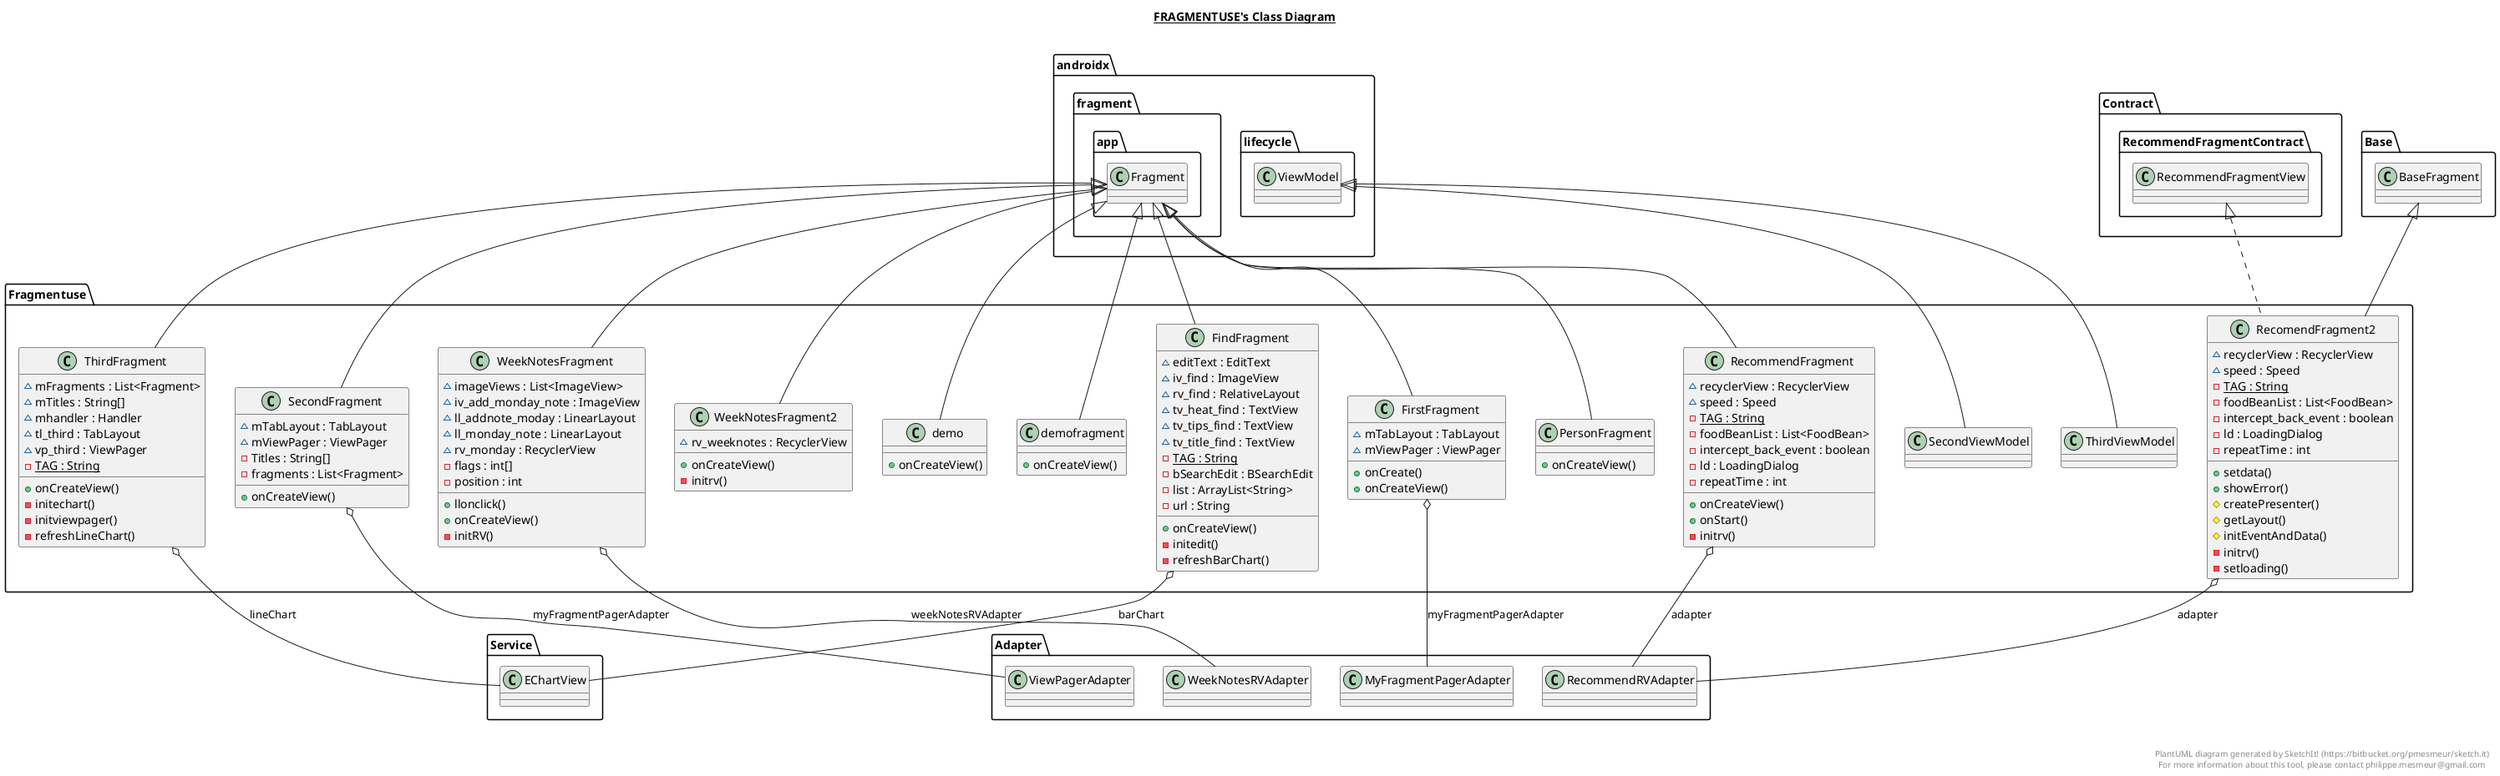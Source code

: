 @startuml

title __FRAGMENTUSE's Class Diagram__\n

  namespace Fragmentuse {
    class Fragmentuse.FindFragment {
        ~ editText : EditText
        ~ iv_find : ImageView
        ~ rv_find : RelativeLayout
        ~ tv_heat_find : TextView
        ~ tv_tips_find : TextView
        ~ tv_title_find : TextView
        {static} - TAG : String
        - bSearchEdit : BSearchEdit
        - list : ArrayList<String>
        - url : String
        + onCreateView()
        - initedit()
        - refreshBarChart()
    }
  }
  

  namespace Fragmentuse {
    class Fragmentuse.FirstFragment {
        ~ mTabLayout : TabLayout
        ~ mViewPager : ViewPager
        + onCreate()
        + onCreateView()
    }
  }
  

  namespace Fragmentuse {
    class Fragmentuse.PersonFragment {
        + onCreateView()
    }
  }
  

  namespace Fragmentuse {
    class Fragmentuse.RecomendFragment2 {
        ~ recyclerView : RecyclerView
        ~ speed : Speed
        {static} - TAG : String
        - foodBeanList : List<FoodBean>
        - intercept_back_event : boolean
        - ld : LoadingDialog
        - repeatTime : int
        + setdata()
        + showError()
        # createPresenter()
        # getLayout()
        # initEventAndData()
        - initrv()
        - setloading()
    }
  }
  

  namespace Fragmentuse {
    class Fragmentuse.RecommendFragment {
        ~ recyclerView : RecyclerView
        ~ speed : Speed
        {static} - TAG : String
        - foodBeanList : List<FoodBean>
        - intercept_back_event : boolean
        - ld : LoadingDialog
        - repeatTime : int
        + onCreateView()
        + onStart()
        - initrv()
    }
  }
  

  namespace Fragmentuse {
    class Fragmentuse.SecondFragment {
        ~ mTabLayout : TabLayout
        ~ mViewPager : ViewPager
        - Titles : String[]
        - fragments : List<Fragment>
        + onCreateView()
    }
  }
  

  namespace Fragmentuse {
    class Fragmentuse.SecondViewModel {
    }
  }
  

  namespace Fragmentuse {
    class Fragmentuse.ThirdFragment {
        ~ mFragments : List<Fragment>
        ~ mTitles : String[]
        ~ mhandler : Handler
        ~ tl_third : TabLayout
        ~ vp_third : ViewPager
        {static} - TAG : String
        + onCreateView()
        - initechart()
        - initviewpager()
        - refreshLineChart()
    }
  }
  

  namespace Fragmentuse {
    class Fragmentuse.ThirdViewModel {
    }
  }
  

  namespace Fragmentuse {
    class Fragmentuse.WeekNotesFragment {
        ~ imageViews : List<ImageView>
        ~ iv_add_monday_note : ImageView
        ~ ll_addnote_moday : LinearLayout
        ~ ll_monday_note : LinearLayout
        ~ rv_monday : RecyclerView
        - flags : int[]
        - position : int
        + llonclick()
        + onCreateView()
        - initRV()
    }
  }
  

  namespace Fragmentuse {
    class Fragmentuse.WeekNotesFragment2 {
        ~ rv_weeknotes : RecyclerView
        + onCreateView()
        - initrv()
    }
  }
  

  namespace Fragmentuse {
    class Fragmentuse.demo {
        + onCreateView()
    }
  }
  

  namespace Fragmentuse {
    class Fragmentuse.demofragment {
        + onCreateView()
    }
  }
  

  Fragmentuse.FindFragment -up-|> androidx.fragment.app.Fragment
  Fragmentuse.FindFragment o-- Service.EChartView : barChart
  Fragmentuse.FirstFragment -up-|> androidx.fragment.app.Fragment
  Fragmentuse.FirstFragment o-- Adapter.MyFragmentPagerAdapter : myFragmentPagerAdapter
  Fragmentuse.PersonFragment -up-|> androidx.fragment.app.Fragment
  Fragmentuse.RecomendFragment2 .up.|> Contract.RecommendFragmentContract.RecommendFragmentView
  Fragmentuse.RecomendFragment2 -up-|> Base.BaseFragment
  Fragmentuse.RecomendFragment2 o-- Adapter.RecommendRVAdapter : adapter
  Fragmentuse.RecommendFragment -up-|> androidx.fragment.app.Fragment
  Fragmentuse.RecommendFragment o-- Adapter.RecommendRVAdapter : adapter
  Fragmentuse.SecondFragment -up-|> androidx.fragment.app.Fragment
  Fragmentuse.SecondFragment o-- Adapter.ViewPagerAdapter : myFragmentPagerAdapter
  Fragmentuse.SecondViewModel -up-|> androidx.lifecycle.ViewModel
  Fragmentuse.ThirdFragment -up-|> androidx.fragment.app.Fragment
  Fragmentuse.ThirdFragment o-- Service.EChartView : lineChart
  Fragmentuse.ThirdViewModel -up-|> androidx.lifecycle.ViewModel
  Fragmentuse.WeekNotesFragment -up-|> androidx.fragment.app.Fragment
  Fragmentuse.WeekNotesFragment o-- Adapter.WeekNotesRVAdapter : weekNotesRVAdapter
  Fragmentuse.WeekNotesFragment2 -up-|> androidx.fragment.app.Fragment
  Fragmentuse.demo -up-|> androidx.fragment.app.Fragment
  Fragmentuse.demofragment -up-|> androidx.fragment.app.Fragment


right footer


PlantUML diagram generated by SketchIt! (https://bitbucket.org/pmesmeur/sketch.it)
For more information about this tool, please contact philippe.mesmeur@gmail.com
endfooter

@enduml
